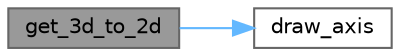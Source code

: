 digraph "get_3d_to_2d"
{
 // LATEX_PDF_SIZE
  bgcolor="transparent";
  edge [fontname=Helvetica,fontsize=10,labelfontname=Helvetica,labelfontsize=10];
  node [fontname=Helvetica,fontsize=10,shape=box,height=0.2,width=0.4];
  rankdir="LR";
  Node1 [id="Node000001",label="get_3d_to_2d",height=0.2,width=0.4,color="gray40", fillcolor="grey60", style="filled", fontcolor="black",tooltip=" "];
  Node1 -> Node2 [id="edge2_Node000001_Node000002",color="steelblue1",style="solid",tooltip=" "];
  Node2 [id="Node000002",label="draw_axis",height=0.2,width=0.4,color="grey40", fillcolor="white", style="filled",URL="$a00206.html#a6b52f7921f3d60a3a6b7d2dc641aa44c",tooltip=" "];
}
